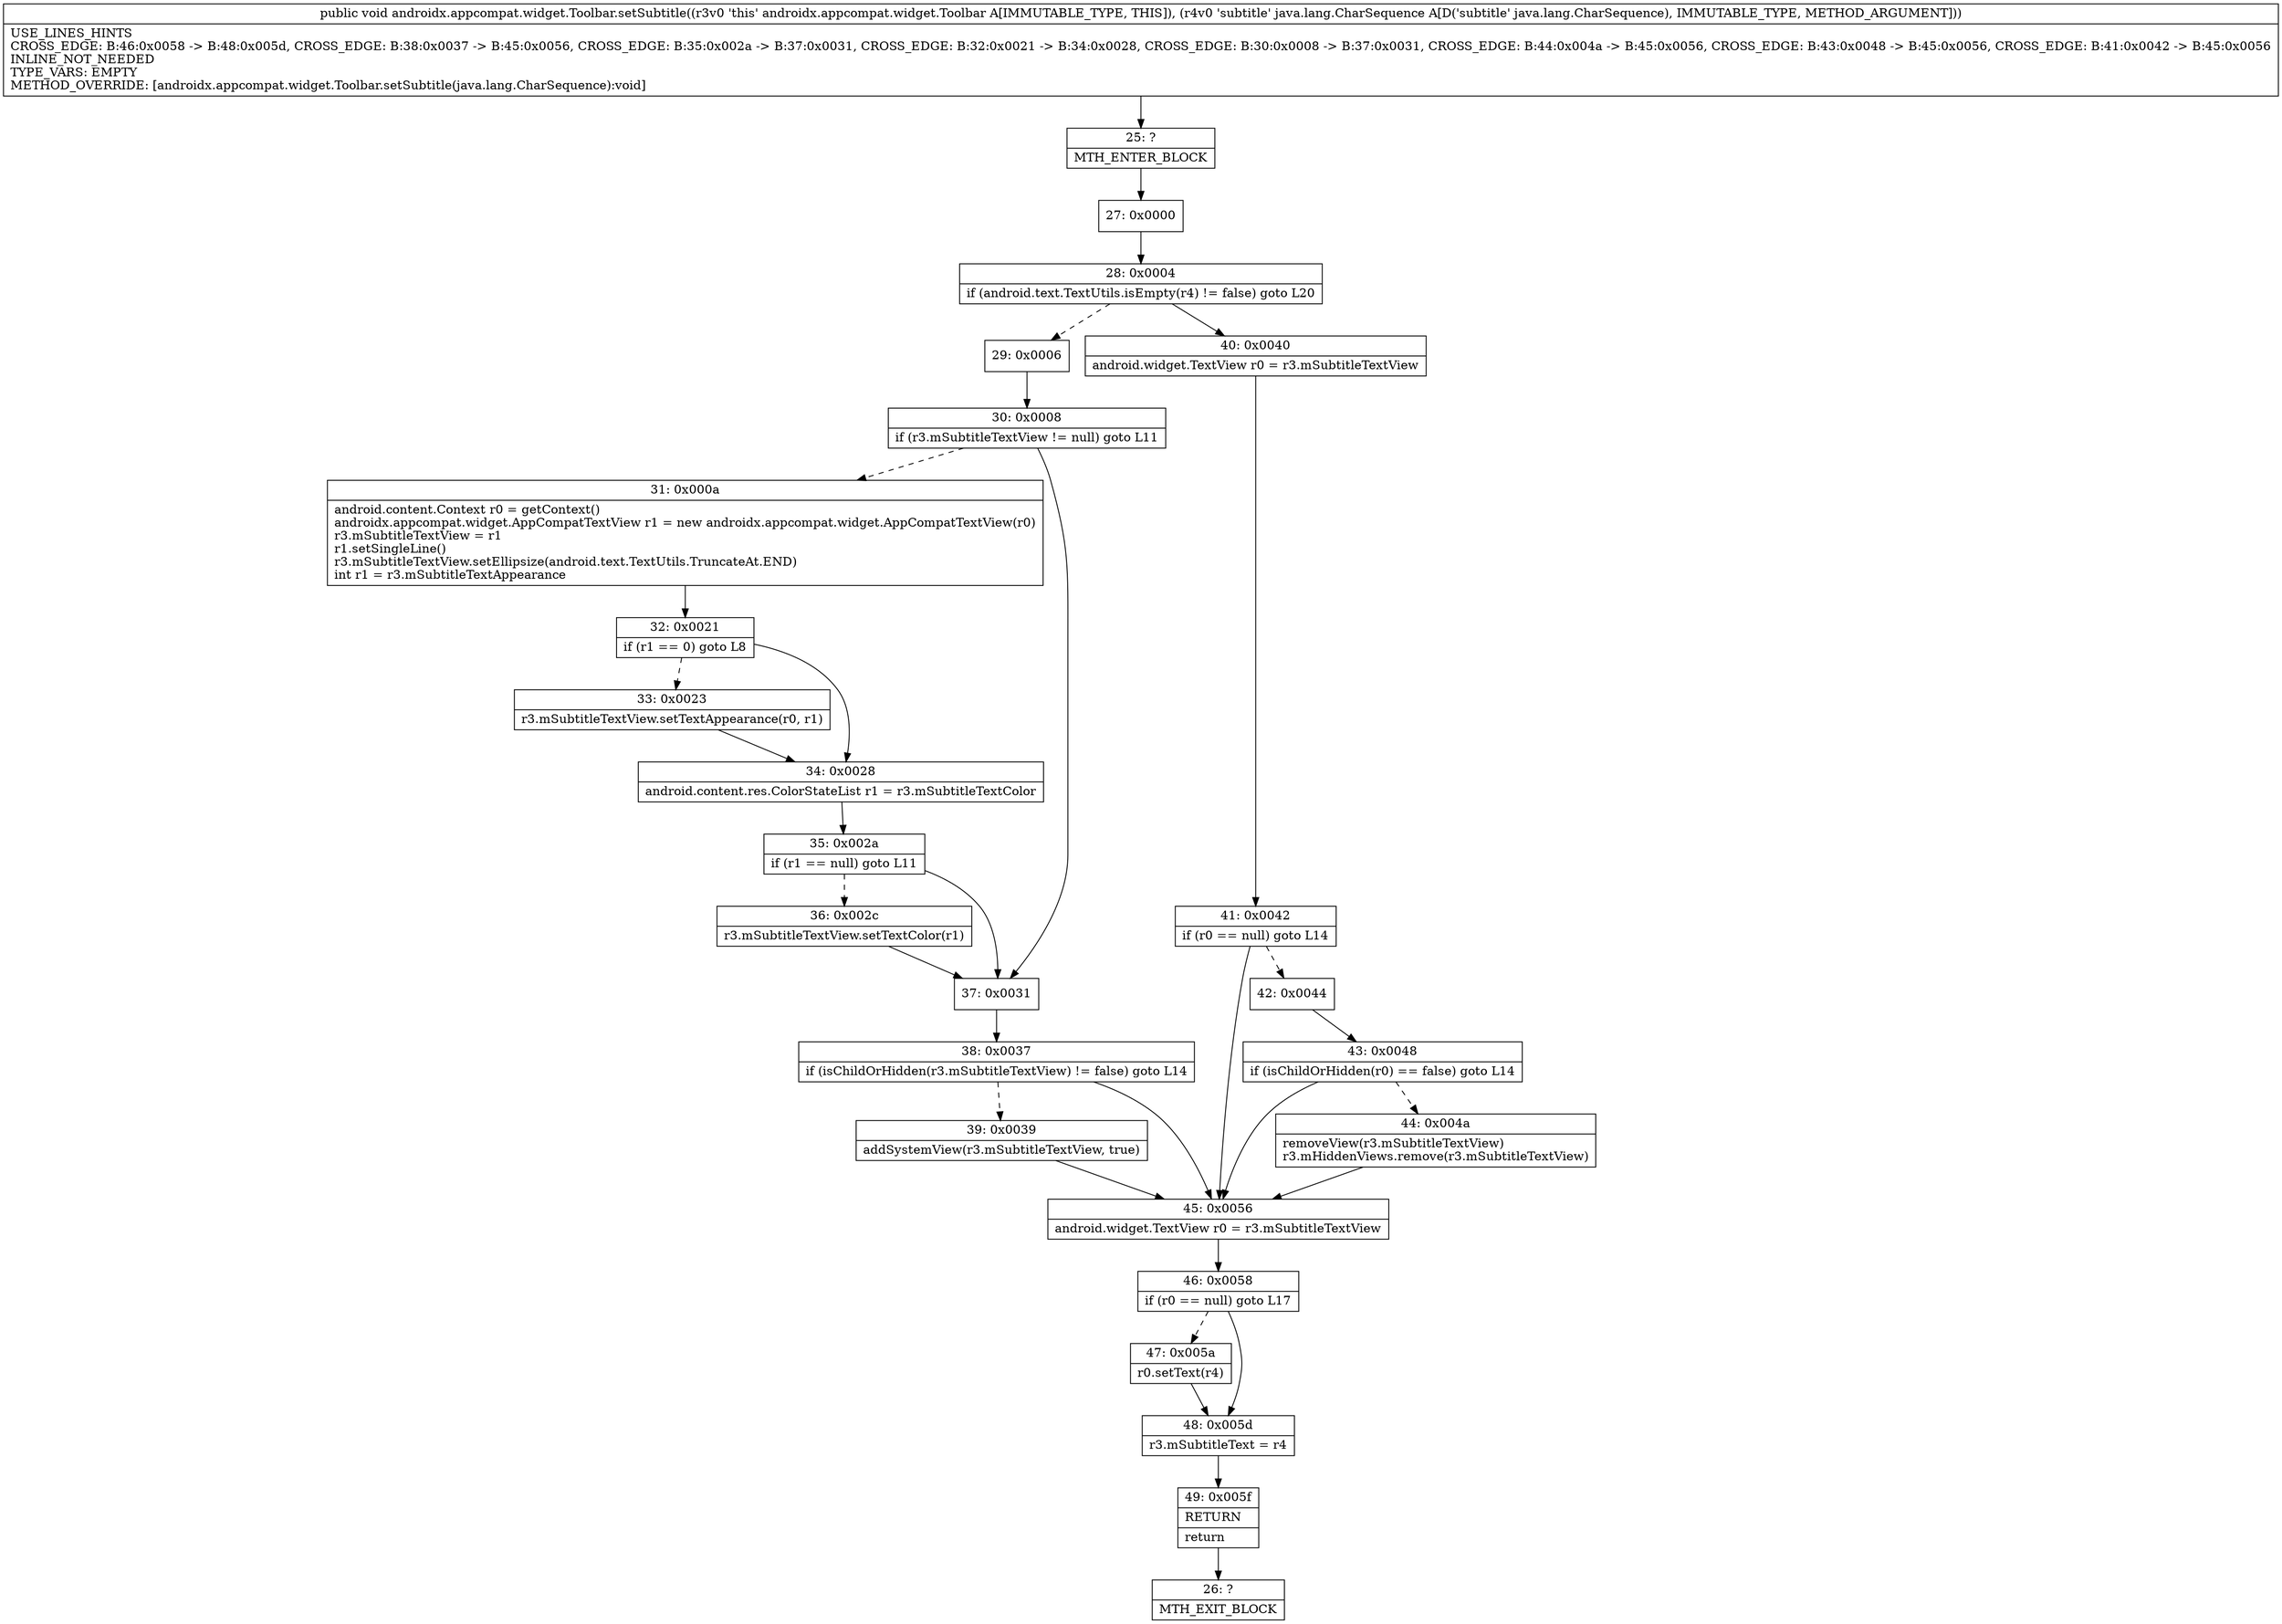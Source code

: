digraph "CFG forandroidx.appcompat.widget.Toolbar.setSubtitle(Ljava\/lang\/CharSequence;)V" {
Node_25 [shape=record,label="{25\:\ ?|MTH_ENTER_BLOCK\l}"];
Node_27 [shape=record,label="{27\:\ 0x0000}"];
Node_28 [shape=record,label="{28\:\ 0x0004|if (android.text.TextUtils.isEmpty(r4) != false) goto L20\l}"];
Node_29 [shape=record,label="{29\:\ 0x0006}"];
Node_30 [shape=record,label="{30\:\ 0x0008|if (r3.mSubtitleTextView != null) goto L11\l}"];
Node_31 [shape=record,label="{31\:\ 0x000a|android.content.Context r0 = getContext()\landroidx.appcompat.widget.AppCompatTextView r1 = new androidx.appcompat.widget.AppCompatTextView(r0)\lr3.mSubtitleTextView = r1\lr1.setSingleLine()\lr3.mSubtitleTextView.setEllipsize(android.text.TextUtils.TruncateAt.END)\lint r1 = r3.mSubtitleTextAppearance\l}"];
Node_32 [shape=record,label="{32\:\ 0x0021|if (r1 == 0) goto L8\l}"];
Node_33 [shape=record,label="{33\:\ 0x0023|r3.mSubtitleTextView.setTextAppearance(r0, r1)\l}"];
Node_34 [shape=record,label="{34\:\ 0x0028|android.content.res.ColorStateList r1 = r3.mSubtitleTextColor\l}"];
Node_35 [shape=record,label="{35\:\ 0x002a|if (r1 == null) goto L11\l}"];
Node_36 [shape=record,label="{36\:\ 0x002c|r3.mSubtitleTextView.setTextColor(r1)\l}"];
Node_37 [shape=record,label="{37\:\ 0x0031}"];
Node_38 [shape=record,label="{38\:\ 0x0037|if (isChildOrHidden(r3.mSubtitleTextView) != false) goto L14\l}"];
Node_39 [shape=record,label="{39\:\ 0x0039|addSystemView(r3.mSubtitleTextView, true)\l}"];
Node_45 [shape=record,label="{45\:\ 0x0056|android.widget.TextView r0 = r3.mSubtitleTextView\l}"];
Node_46 [shape=record,label="{46\:\ 0x0058|if (r0 == null) goto L17\l}"];
Node_47 [shape=record,label="{47\:\ 0x005a|r0.setText(r4)\l}"];
Node_48 [shape=record,label="{48\:\ 0x005d|r3.mSubtitleText = r4\l}"];
Node_49 [shape=record,label="{49\:\ 0x005f|RETURN\l|return\l}"];
Node_26 [shape=record,label="{26\:\ ?|MTH_EXIT_BLOCK\l}"];
Node_40 [shape=record,label="{40\:\ 0x0040|android.widget.TextView r0 = r3.mSubtitleTextView\l}"];
Node_41 [shape=record,label="{41\:\ 0x0042|if (r0 == null) goto L14\l}"];
Node_42 [shape=record,label="{42\:\ 0x0044}"];
Node_43 [shape=record,label="{43\:\ 0x0048|if (isChildOrHidden(r0) == false) goto L14\l}"];
Node_44 [shape=record,label="{44\:\ 0x004a|removeView(r3.mSubtitleTextView)\lr3.mHiddenViews.remove(r3.mSubtitleTextView)\l}"];
MethodNode[shape=record,label="{public void androidx.appcompat.widget.Toolbar.setSubtitle((r3v0 'this' androidx.appcompat.widget.Toolbar A[IMMUTABLE_TYPE, THIS]), (r4v0 'subtitle' java.lang.CharSequence A[D('subtitle' java.lang.CharSequence), IMMUTABLE_TYPE, METHOD_ARGUMENT]))  | USE_LINES_HINTS\lCROSS_EDGE: B:46:0x0058 \-\> B:48:0x005d, CROSS_EDGE: B:38:0x0037 \-\> B:45:0x0056, CROSS_EDGE: B:35:0x002a \-\> B:37:0x0031, CROSS_EDGE: B:32:0x0021 \-\> B:34:0x0028, CROSS_EDGE: B:30:0x0008 \-\> B:37:0x0031, CROSS_EDGE: B:44:0x004a \-\> B:45:0x0056, CROSS_EDGE: B:43:0x0048 \-\> B:45:0x0056, CROSS_EDGE: B:41:0x0042 \-\> B:45:0x0056\lINLINE_NOT_NEEDED\lTYPE_VARS: EMPTY\lMETHOD_OVERRIDE: [androidx.appcompat.widget.Toolbar.setSubtitle(java.lang.CharSequence):void]\l}"];
MethodNode -> Node_25;Node_25 -> Node_27;
Node_27 -> Node_28;
Node_28 -> Node_29[style=dashed];
Node_28 -> Node_40;
Node_29 -> Node_30;
Node_30 -> Node_31[style=dashed];
Node_30 -> Node_37;
Node_31 -> Node_32;
Node_32 -> Node_33[style=dashed];
Node_32 -> Node_34;
Node_33 -> Node_34;
Node_34 -> Node_35;
Node_35 -> Node_36[style=dashed];
Node_35 -> Node_37;
Node_36 -> Node_37;
Node_37 -> Node_38;
Node_38 -> Node_39[style=dashed];
Node_38 -> Node_45;
Node_39 -> Node_45;
Node_45 -> Node_46;
Node_46 -> Node_47[style=dashed];
Node_46 -> Node_48;
Node_47 -> Node_48;
Node_48 -> Node_49;
Node_49 -> Node_26;
Node_40 -> Node_41;
Node_41 -> Node_42[style=dashed];
Node_41 -> Node_45;
Node_42 -> Node_43;
Node_43 -> Node_44[style=dashed];
Node_43 -> Node_45;
Node_44 -> Node_45;
}

